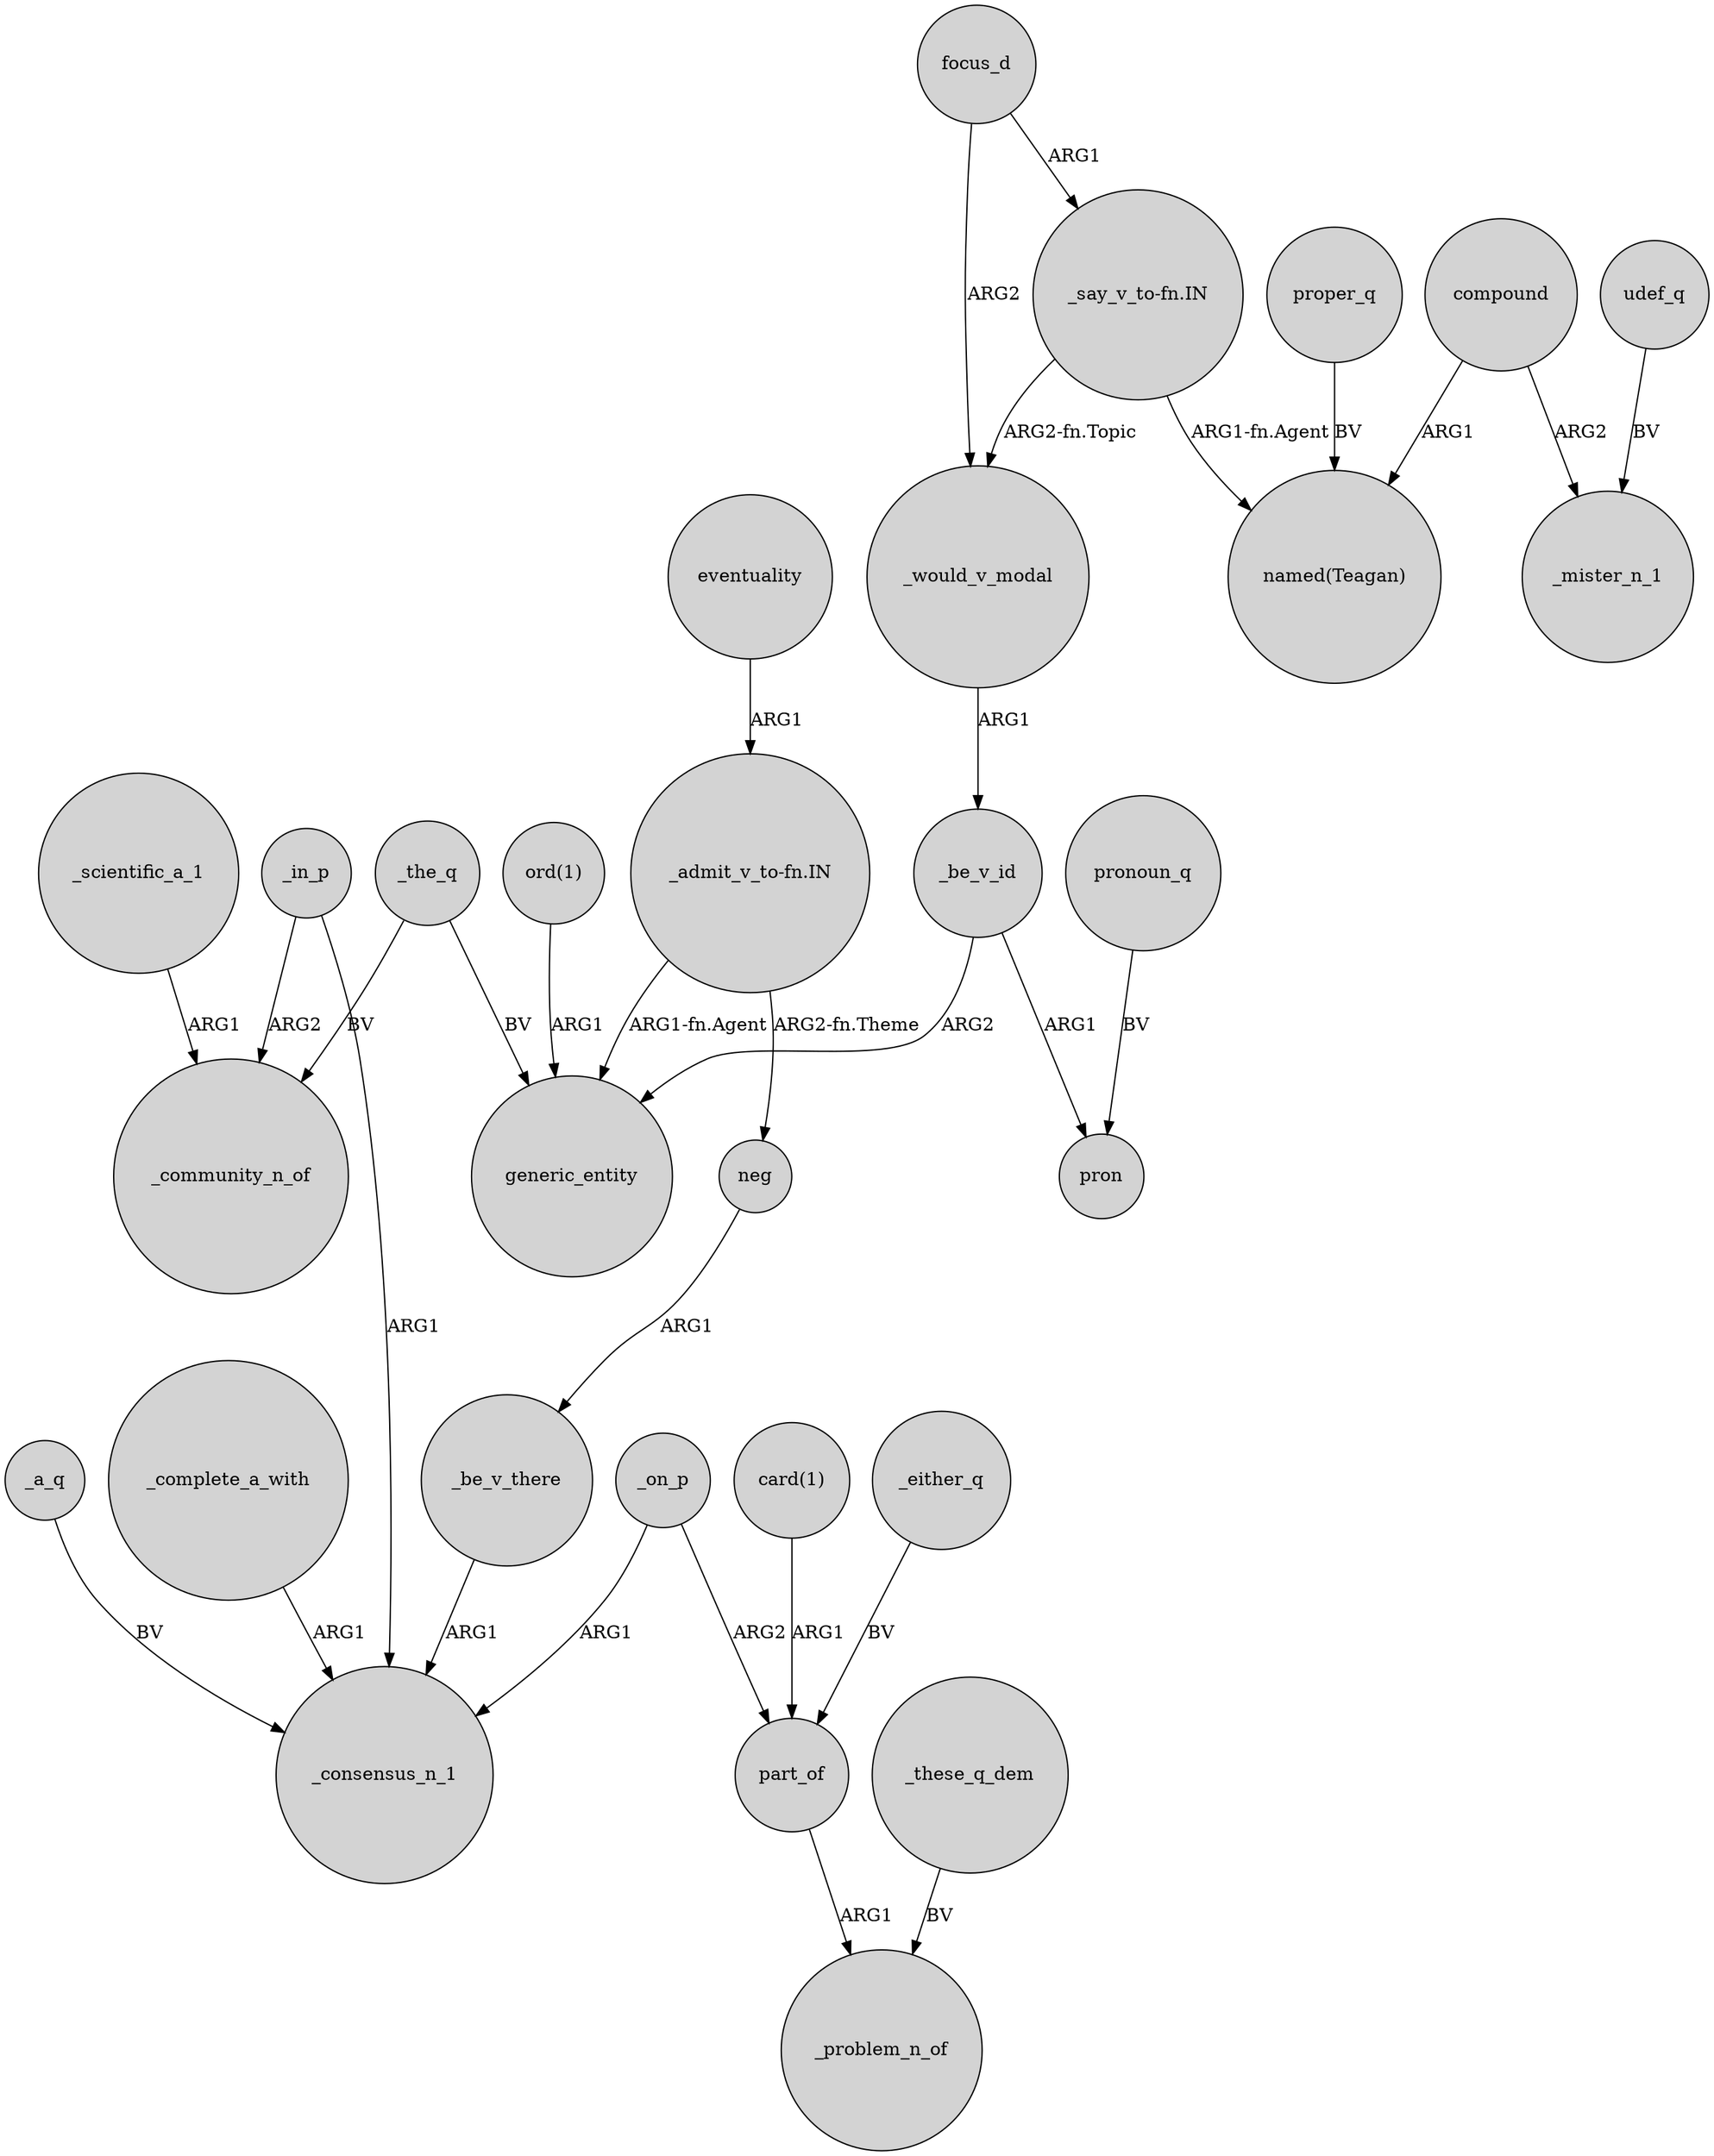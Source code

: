digraph {
	node [shape=circle style=filled]
	"_say_v_to-fn.IN" -> _would_v_modal [label="ARG2-fn.Topic"]
	"ord(1)" -> generic_entity [label=ARG1]
	_the_q -> generic_entity [label=BV]
	focus_d -> _would_v_modal [label=ARG2]
	_be_v_there -> _consensus_n_1 [label=ARG1]
	_scientific_a_1 -> _community_n_of [label=ARG1]
	_on_p -> _consensus_n_1 [label=ARG1]
	compound -> _mister_n_1 [label=ARG2]
	udef_q -> _mister_n_1 [label=BV]
	compound -> "named(Teagan)" [label=ARG1]
	_would_v_modal -> _be_v_id [label=ARG1]
	_a_q -> _consensus_n_1 [label=BV]
	_on_p -> part_of [label=ARG2]
	_either_q -> part_of [label=BV]
	_in_p -> _community_n_of [label=ARG2]
	_be_v_id -> pron [label=ARG1]
	_be_v_id -> generic_entity [label=ARG2]
	pronoun_q -> pron [label=BV]
	proper_q -> "named(Teagan)" [label=BV]
	_in_p -> _consensus_n_1 [label=ARG1]
	part_of -> _problem_n_of [label=ARG1]
	"card(1)" -> part_of [label=ARG1]
	"_admit_v_to-fn.IN" -> neg [label="ARG2-fn.Theme"]
	_complete_a_with -> _consensus_n_1 [label=ARG1]
	neg -> _be_v_there [label=ARG1]
	"_admit_v_to-fn.IN" -> generic_entity [label="ARG1-fn.Agent"]
	eventuality -> "_admit_v_to-fn.IN" [label=ARG1]
	_the_q -> _community_n_of [label=BV]
	_these_q_dem -> _problem_n_of [label=BV]
	focus_d -> "_say_v_to-fn.IN" [label=ARG1]
	"_say_v_to-fn.IN" -> "named(Teagan)" [label="ARG1-fn.Agent"]
}
